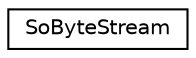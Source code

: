 digraph "Graphical Class Hierarchy"
{
 // LATEX_PDF_SIZE
  edge [fontname="Helvetica",fontsize="10",labelfontname="Helvetica",labelfontsize="10"];
  node [fontname="Helvetica",fontsize="10",shape=record];
  rankdir="LR";
  Node0 [label="SoByteStream",height=0.2,width=0.4,color="black", fillcolor="white", style="filled",URL="$classSoByteStream.html",tooltip=" "];
}

